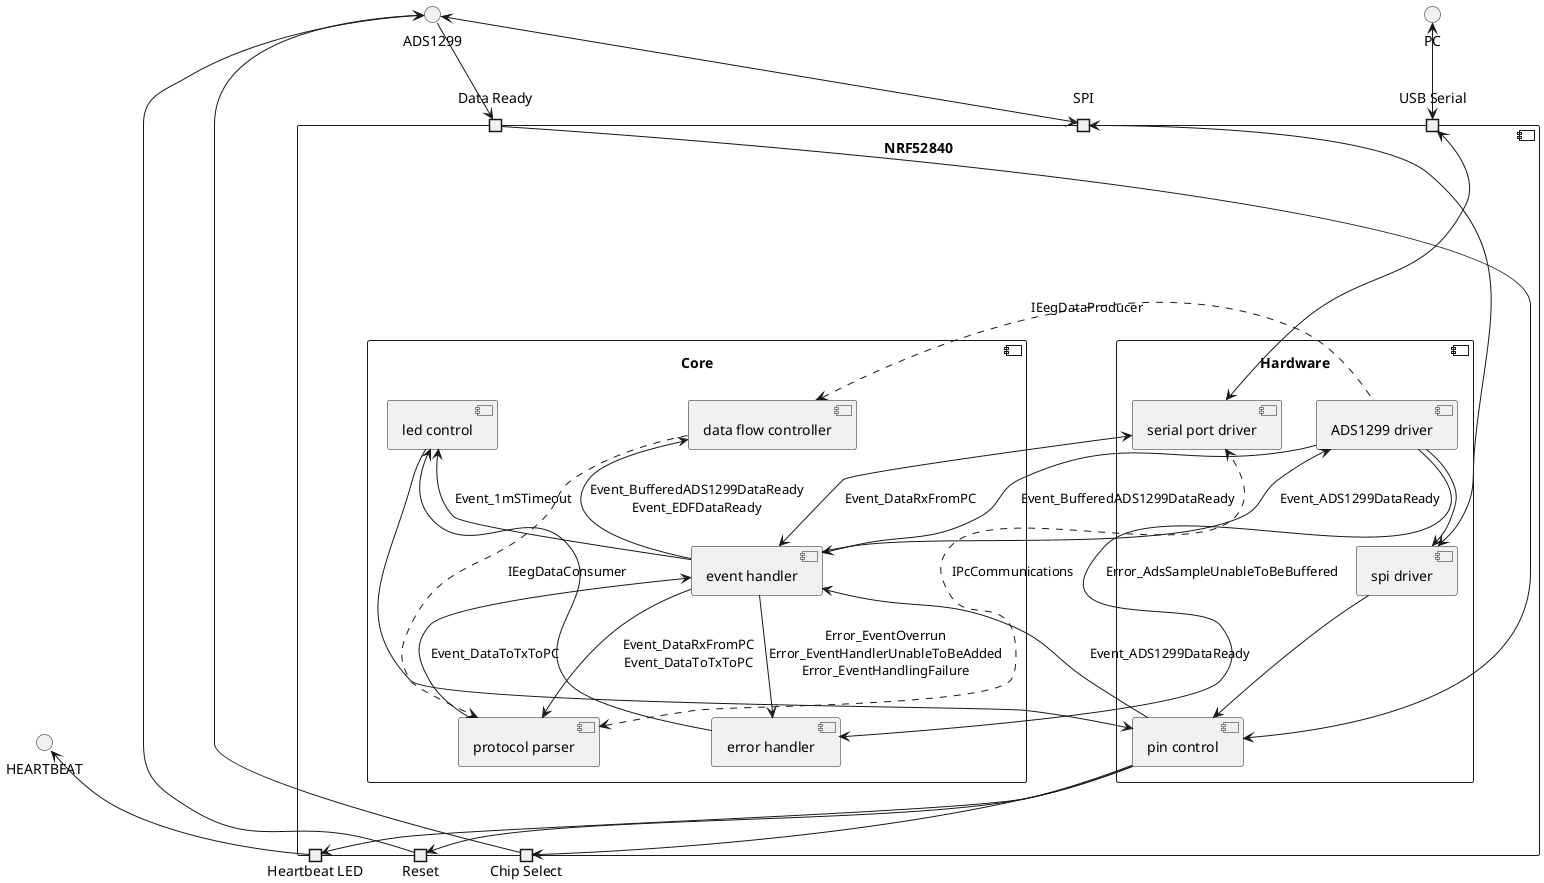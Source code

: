 @startuml

hide empty description

component NRF52840 {
  
  port "USB Serial" as USB
  
  port "SPI" as SPI
  
  portout "Chip Select" as CS
  
  portout "Reset" as RST
  
  portin "Data Ready" as DRDY
  
  portout "Heartbeat LED" as LED
  
  component Hardware {
  
    [ADS1299 driver] as ads
    
    [pin control] as pin
    
    [serial port driver] as serial
    
    [spi driver] as spi
  }
  
  component Core {
  
    [data flow controller] as data
    
    [error handler] as error
    
    [event handler] as event
    
    [led control] as led
    
    [protocol parser] as protocol
  }
  
}

interface PC

interface ADS1299

interface HEARTBEAT

PC <--> USB

RST -u-> ADS1299
SPI <-u-> ADS1299
CS -u-> ADS1299
DRDY <-u- ADS1299

LED -u-> HEARTBEAT

' linking components
USB <--> serial
serial <--> event : Event_DataRxFromPC

spi --> pin
spi <--> SPI

event --> protocol : Event_DataRxFromPC\nEvent_DataToTxToPC
protocol --> event : Event_DataToTxToPC
protocol <..> serial : IPcCommunications

pin --> event : Event_ADS1299DataReady
pin --> LED
pin --> RST
pin --> CS
pin <-- DRDY

led <-- event :  Event_1mSTimeout
led <-- error
led --> pin 

event --> error : Error_EventOverrun\nError_EventHandlerUnableToBeAdded\nError_EventHandlingFailure

data <-- event : Event_BufferedADS1299DataReady\nEvent_EDFDataReady
data <.. ads : IEegDataProducer
data ..> protocol : IEegDataConsumer

ads <-- event : Event_ADS1299DataReady
ads --> event : Event_BufferedADS1299DataReady
ads --> error : Error_AdsSampleUnableToBeBuffered
ads --> spi

@enduml